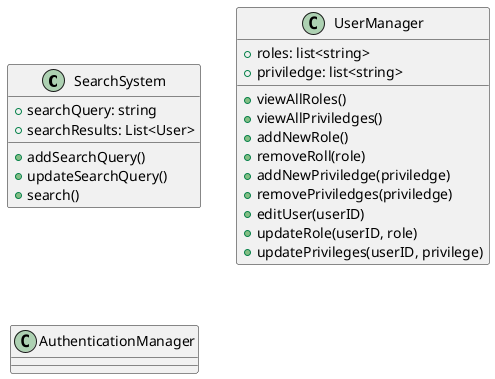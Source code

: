 @startuml manage_users

class SearchSystem {
   + searchQuery: string
   + searchResults: List<User>

   + addSearchQuery()
   + updateSearchQuery()
   + search()
}

class UserManager {
	+ roles: list<string>
	+ priviledge: list<string>
	
	+ viewAllRoles()
	+ viewAllPriviledges()
	+ addNewRole()
	+ removeRoll(role)
	+ addNewPriviledge(priviledge)
	+ removePriviledges(priviledge)
	+ editUser(userID)
	+ updateRole(userID, role)
	+ updatePrivileges(userID, privilege)
	'Set Standards'

}


class AuthenticationManager {
    
}

@enduml